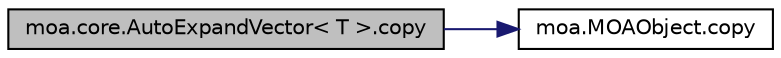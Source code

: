digraph G
{
  edge [fontname="Helvetica",fontsize="10",labelfontname="Helvetica",labelfontsize="10"];
  node [fontname="Helvetica",fontsize="10",shape=record];
  rankdir=LR;
  Node1 [label="moa.core.AutoExpandVector\< T \>.copy",height=0.2,width=0.4,color="black", fillcolor="grey75", style="filled" fontcolor="black"];
  Node1 -> Node2 [color="midnightblue",fontsize="10",style="solid",fontname="Helvetica"];
  Node2 [label="moa.MOAObject.copy",height=0.2,width=0.4,color="black", fillcolor="white", style="filled",URL="$interfacemoa_1_1MOAObject.html#a43a1c94524779322ce415898501d6a0c",tooltip="This method produces a copy of this object."];
}
